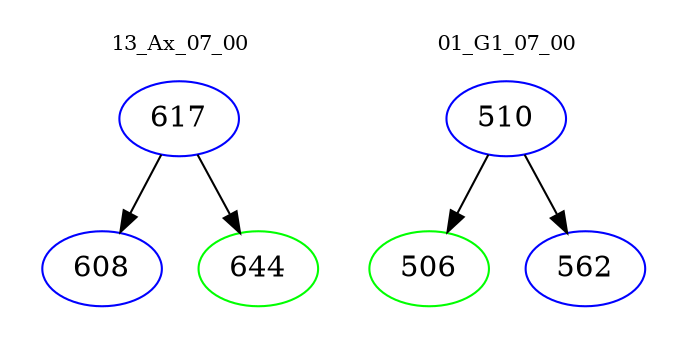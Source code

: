 digraph{
subgraph cluster_0 {
color = white
label = "13_Ax_07_00";
fontsize=10;
T0_617 [label="617", color="blue"]
T0_617 -> T0_608 [color="black"]
T0_608 [label="608", color="blue"]
T0_617 -> T0_644 [color="black"]
T0_644 [label="644", color="green"]
}
subgraph cluster_1 {
color = white
label = "01_G1_07_00";
fontsize=10;
T1_510 [label="510", color="blue"]
T1_510 -> T1_506 [color="black"]
T1_506 [label="506", color="green"]
T1_510 -> T1_562 [color="black"]
T1_562 [label="562", color="blue"]
}
}
